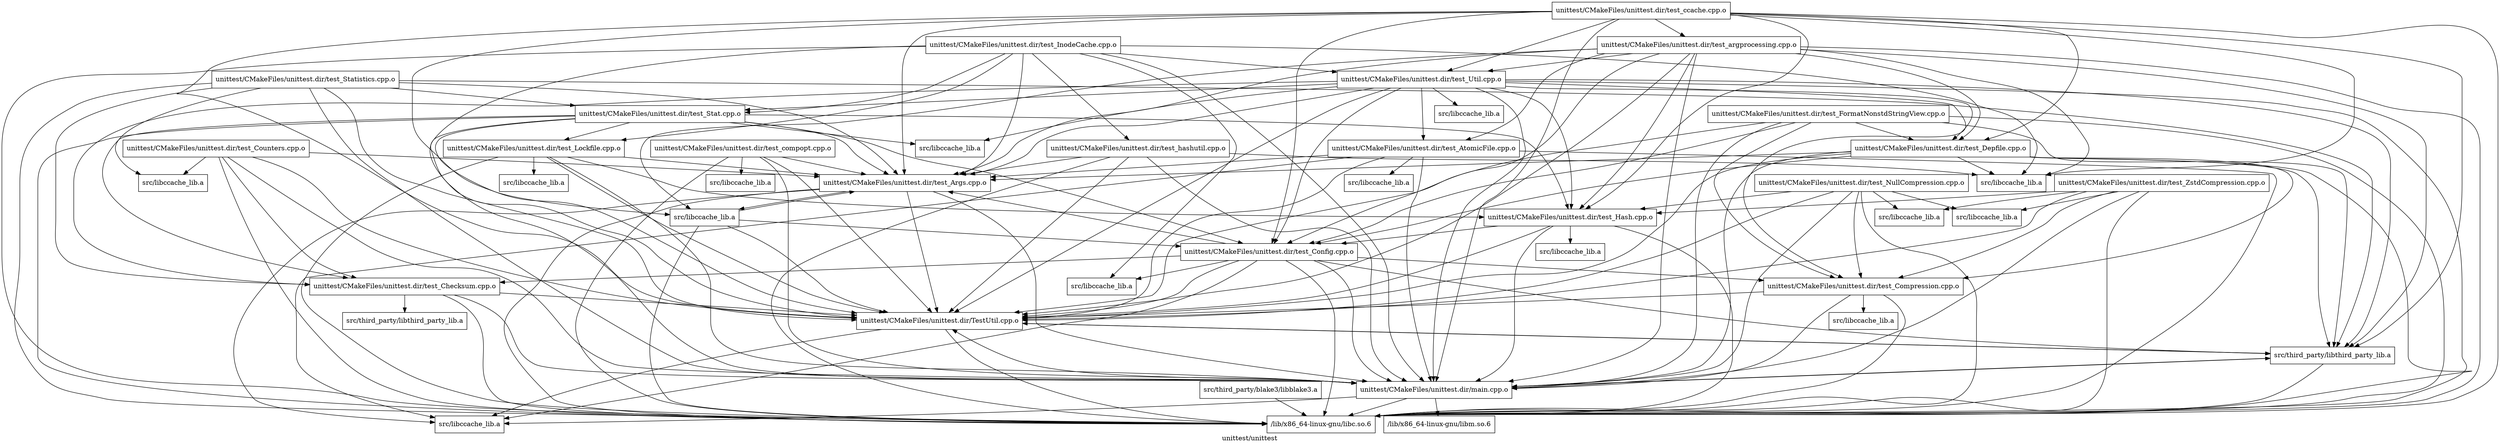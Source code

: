 digraph "unittest/unittest" {
	label="unittest/unittest";

	Node0x5611bdbbe508 [shape=record,shape=record,label="{unittest/CMakeFiles/unittest.dir/TestUtil.cpp.o}"];
	Node0x5611bdbbe508 -> Node0x5611bdbbd668;
	Node0x5611bdbbe508 -> Node0x5611bdbbde20;
	Node0x5611bdbbe508 -> Node0x5611bdbbc968;
	Node0x5611bdbbd668 [shape=record,shape=record,label="{/lib/x86_64-linux-gnu/libc.so.6}"];
	Node0x5611bdbbde20 [shape=record,shape=record,label="{src/libccache_lib.a}"];
	Node0x5611bdbbc968 [shape=record,shape=record,label="{src/third_party/libthird_party_lib.a}"];
	Node0x5611bdbbc968 -> Node0x5611bdbbe508;
	Node0x5611bdbbc968 -> Node0x5611bdbbd598;
	Node0x5611bdbbc968 -> Node0x5611bdbbd668;
	Node0x5611bdbbd598 [shape=record,shape=record,label="{unittest/CMakeFiles/unittest.dir/main.cpp.o}"];
	Node0x5611bdbbd598 -> Node0x5611bdbbe508;
	Node0x5611bdbbd598 -> Node0x5611bdbbf548;
	Node0x5611bdbbd598 -> Node0x5611bdbbd668;
	Node0x5611bdbbd598 -> Node0x5611bdbbde20;
	Node0x5611bdbbd598 -> Node0x5611bdbbc968;
	Node0x5611bdbbf548 [shape=record,shape=record,label="{/lib/x86_64-linux-gnu/libm.so.6}"];
	Node0x5611bdbbda10 [shape=record,shape=record,label="{unittest/CMakeFiles/unittest.dir/test_Args.cpp.o}"];
	Node0x5611bdbbda10 -> Node0x5611bdbbe508;
	Node0x5611bdbbda10 -> Node0x5611bdbbd598;
	Node0x5611bdbbda10 -> Node0x5611bdbbe4a0;
	Node0x5611bdbbda10 -> Node0x5611bdbbd668;
	Node0x5611bdbbda10 -> Node0x5611bdbbde20;
	Node0x5611bdbbe4a0 [shape=record,shape=record,label="{src/libccache_lib.a}"];
	Node0x5611bdbbe4a0 -> Node0x5611bdbbe508;
	Node0x5611bdbbe4a0 -> Node0x5611bdbbda10;
	Node0x5611bdbbe4a0 -> Node0x5611bdbbeab8;
	Node0x5611bdbbe4a0 -> Node0x5611bdbbd668;
	Node0x5611bdbbc9d0 [shape=record,shape=record,label="{unittest/CMakeFiles/unittest.dir/test_AtomicFile.cpp.o}"];
	Node0x5611bdbbc9d0 -> Node0x5611bdbbe508;
	Node0x5611bdbbc9d0 -> Node0x5611bdbbd598;
	Node0x5611bdbbc9d0 -> Node0x5611bdbbda10;
	Node0x5611bdbbc9d0 -> Node0x5611bdbbee60;
	Node0x5611bdbbc9d0 -> Node0x5611bdbbd668;
	Node0x5611bdbbc9d0 -> Node0x5611bdbbde20;
	Node0x5611bdbbee60 [shape=record,shape=record,label="{src/libccache_lib.a}"];
	Node0x5611bdbbf270 [shape=record,shape=record,label="{unittest/CMakeFiles/unittest.dir/test_Checksum.cpp.o}"];
	Node0x5611bdbbf270 -> Node0x5611bdbbe508;
	Node0x5611bdbbf270 -> Node0x5611bdbbd598;
	Node0x5611bdbbf270 -> Node0x5611bdbbd668;
	Node0x5611bdbbf270 -> Node0x5611bdbbdf58;
	Node0x5611bdbbdf58 [shape=record,shape=record,label="{src/third_party/libthird_party_lib.a}"];
	Node0x5611bdbbf5b0 [shape=record,shape=record,label="{unittest/CMakeFiles/unittest.dir/test_Compression.cpp.o}"];
	Node0x5611bdbbf5b0 -> Node0x5611bdbbe508;
	Node0x5611bdbbf5b0 -> Node0x5611bdbbd598;
	Node0x5611bdbbf5b0 -> Node0x5611bdbbcd78;
	Node0x5611bdbbf5b0 -> Node0x5611bdbbd668;
	Node0x5611bdbbcd78 [shape=record,shape=record,label="{src/libccache_lib.a}"];
	Node0x5611bdbbeab8 [shape=record,shape=record,label="{unittest/CMakeFiles/unittest.dir/test_Config.cpp.o}"];
	Node0x5611bdbbeab8 -> Node0x5611bdbbe508;
	Node0x5611bdbbeab8 -> Node0x5611bdbbd598;
	Node0x5611bdbbeab8 -> Node0x5611bdbbda10;
	Node0x5611bdbbeab8 -> Node0x5611bdbbf270;
	Node0x5611bdbbeab8 -> Node0x5611bdbbf5b0;
	Node0x5611bdbbeab8 -> Node0x5611bdbbe438;
	Node0x5611bdbbeab8 -> Node0x5611bdbbd668;
	Node0x5611bdbbeab8 -> Node0x5611bdbbde20;
	Node0x5611bdbbeab8 -> Node0x5611bdbbc968;
	Node0x5611bdbbe438 [shape=record,shape=record,label="{src/libccache_lib.a}"];
	Node0x5611bdbbd328 [shape=record,shape=record,label="{unittest/CMakeFiles/unittest.dir/test_Counters.cpp.o}"];
	Node0x5611bdbbd328 -> Node0x5611bdbbe508;
	Node0x5611bdbbd328 -> Node0x5611bdbbd598;
	Node0x5611bdbbd328 -> Node0x5611bdbbda10;
	Node0x5611bdbbd328 -> Node0x5611bdbbf270;
	Node0x5611bdbbd328 -> Node0x5611bdbbd668;
	Node0x5611bdbbd328 -> Node0x5611bdbbde88;
	Node0x5611bdbbde88 [shape=record,shape=record,label="{src/libccache_lib.a}"];
	Node0x5611bdbbea50 [shape=record,shape=record,label="{unittest/CMakeFiles/unittest.dir/test_Depfile.cpp.o}"];
	Node0x5611bdbbea50 -> Node0x5611bdbbe508;
	Node0x5611bdbbea50 -> Node0x5611bdbbd598;
	Node0x5611bdbbea50 -> Node0x5611bdbbda10;
	Node0x5611bdbbea50 -> Node0x5611bdbbf5b0;
	Node0x5611bdbbea50 -> Node0x5611bdbbeab8;
	Node0x5611bdbbea50 -> Node0x5611bdbbd668;
	Node0x5611bdbbea50 -> Node0x5611bdbbe5d8;
	Node0x5611bdbbea50 -> Node0x5611bdbbc968;
	Node0x5611bdbbe5d8 [shape=record,shape=record,label="{src/libccache_lib.a}"];
	Node0x5611bdbbdbb0 [shape=record,shape=record,label="{unittest/CMakeFiles/unittest.dir/test_FormatNonstdStringView.cpp.o}"];
	Node0x5611bdbbdbb0 -> Node0x5611bdbbe508;
	Node0x5611bdbbdbb0 -> Node0x5611bdbbd598;
	Node0x5611bdbbdbb0 -> Node0x5611bdbbf5b0;
	Node0x5611bdbbdbb0 -> Node0x5611bdbbeab8;
	Node0x5611bdbbdbb0 -> Node0x5611bdbbea50;
	Node0x5611bdbbdbb0 -> Node0x5611bdbbd668;
	Node0x5611bdbbdbb0 -> Node0x5611bdbbc968;
	Node0x5611bdbbd808 [shape=record,shape=record,label="{unittest/CMakeFiles/unittest.dir/test_Hash.cpp.o}"];
	Node0x5611bdbbd808 -> Node0x5611bdbbe508;
	Node0x5611bdbbd808 -> Node0x5611bdbbd598;
	Node0x5611bdbbd808 -> Node0x5611bdbbeab8;
	Node0x5611bdbbd808 -> Node0x5611bdbbd668;
	Node0x5611bdbbd808 -> Node0x5611bdbbf478;
	Node0x5611bdbbf478 [shape=record,shape=record,label="{src/libccache_lib.a}"];
	Node0x5611bdbbd0b8 [shape=record,shape=record,label="{unittest/CMakeFiles/unittest.dir/test_Lockfile.cpp.o}"];
	Node0x5611bdbbd0b8 -> Node0x5611bdbbe508;
	Node0x5611bdbbd0b8 -> Node0x5611bdbbd598;
	Node0x5611bdbbd0b8 -> Node0x5611bdbbda10;
	Node0x5611bdbbd0b8 -> Node0x5611bdbbd808;
	Node0x5611bdbbd0b8 -> Node0x5611bdbbd668;
	Node0x5611bdbbd0b8 -> Node0x5611bdbbeb88;
	Node0x5611bdbbeb88 [shape=record,shape=record,label="{src/libccache_lib.a}"];
	Node0x5611bdbbf3a8 [shape=record,shape=record,label="{unittest/CMakeFiles/unittest.dir/test_NullCompression.cpp.o}"];
	Node0x5611bdbbf3a8 -> Node0x5611bdbbe508;
	Node0x5611bdbbf3a8 -> Node0x5611bdbbd598;
	Node0x5611bdbbf3a8 -> Node0x5611bdbbf5b0;
	Node0x5611bdbbf3a8 -> Node0x5611bdbbd808;
	Node0x5611bdbbf3a8 -> Node0x5611bdbbd870;
	Node0x5611bdbbf3a8 -> Node0x5611bdbbd668;
	Node0x5611bdbbf3a8 -> Node0x5611bdbbd3f8;
	Node0x5611bdbbd870 [shape=record,shape=record,label="{src/libccache_lib.a}"];
	Node0x5611bdbbd3f8 [shape=record,shape=record,label="{src/libccache_lib.a}"];
	Node0x5611bdbbf1a0 [shape=record,shape=record,label="{unittest/CMakeFiles/unittest.dir/test_Stat.cpp.o}"];
	Node0x5611bdbbf1a0 -> Node0x5611bdbbe508;
	Node0x5611bdbbf1a0 -> Node0x5611bdbbd598;
	Node0x5611bdbbf1a0 -> Node0x5611bdbbda10;
	Node0x5611bdbbf1a0 -> Node0x5611bdbbf270;
	Node0x5611bdbbf1a0 -> Node0x5611bdbbeab8;
	Node0x5611bdbbf1a0 -> Node0x5611bdbbd808;
	Node0x5611bdbbf1a0 -> Node0x5611bdbbd0b8;
	Node0x5611bdbbf1a0 -> Node0x5611bdbbd668;
	Node0x5611bdbbf1a0 -> Node0x5611bdbbe710;
	Node0x5611bdbbe710 [shape=record,shape=record,label="{src/libccache_lib.a}"];
	Node0x5611bdbbe160 [shape=record,shape=record,label="{unittest/CMakeFiles/unittest.dir/test_Statistics.cpp.o}"];
	Node0x5611bdbbe160 -> Node0x5611bdbbe508;
	Node0x5611bdbbe160 -> Node0x5611bdbbd598;
	Node0x5611bdbbe160 -> Node0x5611bdbbda10;
	Node0x5611bdbbe160 -> Node0x5611bdbbf270;
	Node0x5611bdbbe160 -> Node0x5611bdbbf1a0;
	Node0x5611bdbbe160 -> Node0x5611bdbbd668;
	Node0x5611bdbbe160 -> Node0x5611bdbbde88;
	Node0x5611bdbbe160 -> Node0x5611bdbbc968;
	Node0x5611bdbbdae0 [shape=record,shape=record,label="{unittest/CMakeFiles/unittest.dir/test_Util.cpp.o}"];
	Node0x5611bdbbdae0 -> Node0x5611bdbbe508;
	Node0x5611bdbbdae0 -> Node0x5611bdbbd598;
	Node0x5611bdbbdae0 -> Node0x5611bdbbda10;
	Node0x5611bdbbdae0 -> Node0x5611bdbbc9d0;
	Node0x5611bdbbdae0 -> Node0x5611bdbbf270;
	Node0x5611bdbbdae0 -> Node0x5611bdbbf5b0;
	Node0x5611bdbbdae0 -> Node0x5611bdbbeab8;
	Node0x5611bdbbdae0 -> Node0x5611bdbbea50;
	Node0x5611bdbbdae0 -> Node0x5611bdbbd808;
	Node0x5611bdbbdae0 -> Node0x5611bdbbf1a0;
	Node0x5611bdbbdae0 -> Node0x5611bdbbf6e8;
	Node0x5611bdbbdae0 -> Node0x5611bdbbd668;
	Node0x5611bdbbdae0 -> Node0x5611bdbbe710;
	Node0x5611bdbbdae0 -> Node0x5611bdbbc968;
	Node0x5611bdbbf6e8 [shape=record,shape=record,label="{src/libccache_lib.a}"];
	Node0x5611bdbbd120 [shape=record,shape=record,label="{unittest/CMakeFiles/unittest.dir/test_ZstdCompression.cpp.o}"];
	Node0x5611bdbbd120 -> Node0x5611bdbbe508;
	Node0x5611bdbbd120 -> Node0x5611bdbbd598;
	Node0x5611bdbbd120 -> Node0x5611bdbbf5b0;
	Node0x5611bdbbd120 -> Node0x5611bdbbd808;
	Node0x5611bdbbd120 -> Node0x5611bdbbd870;
	Node0x5611bdbbd120 -> Node0x5611bdbbd668;
	Node0x5611bdbbd120 -> Node0x5611bdbbd3f8;
	Node0x5611bdbbc628 [shape=record,shape=record,label="{unittest/CMakeFiles/unittest.dir/test_argprocessing.cpp.o}"];
	Node0x5611bdbbc628 -> Node0x5611bdbbe508;
	Node0x5611bdbbc628 -> Node0x5611bdbbd598;
	Node0x5611bdbbc628 -> Node0x5611bdbbda10;
	Node0x5611bdbbc628 -> Node0x5611bdbbc9d0;
	Node0x5611bdbbc628 -> Node0x5611bdbbeab8;
	Node0x5611bdbbc628 -> Node0x5611bdbbea50;
	Node0x5611bdbbc628 -> Node0x5611bdbbd808;
	Node0x5611bdbbc628 -> Node0x5611bdbbdae0;
	Node0x5611bdbbc628 -> Node0x5611bdbbe4a0;
	Node0x5611bdbbc628 -> Node0x5611bdbbd668;
	Node0x5611bdbbc628 -> Node0x5611bdbbe5d8;
	Node0x5611bdbbc628 -> Node0x5611bdbbc968;
	Node0x5611bdbbf138 [shape=record,shape=record,label="{unittest/CMakeFiles/unittest.dir/test_ccache.cpp.o}"];
	Node0x5611bdbbf138 -> Node0x5611bdbbe508;
	Node0x5611bdbbf138 -> Node0x5611bdbbd598;
	Node0x5611bdbbf138 -> Node0x5611bdbbda10;
	Node0x5611bdbbf138 -> Node0x5611bdbbeab8;
	Node0x5611bdbbf138 -> Node0x5611bdbbea50;
	Node0x5611bdbbf138 -> Node0x5611bdbbd808;
	Node0x5611bdbbf138 -> Node0x5611bdbbdae0;
	Node0x5611bdbbf138 -> Node0x5611bdbbc628;
	Node0x5611bdbbf138 -> Node0x5611bdbbe4a0;
	Node0x5611bdbbf138 -> Node0x5611bdbbd668;
	Node0x5611bdbbf138 -> Node0x5611bdbbe5d8;
	Node0x5611bdbbf138 -> Node0x5611bdbbc968;
	Node0x5611bdbbebf0 [shape=record,shape=record,label="{unittest/CMakeFiles/unittest.dir/test_compopt.cpp.o}"];
	Node0x5611bdbbebf0 -> Node0x5611bdbbe508;
	Node0x5611bdbbebf0 -> Node0x5611bdbbd598;
	Node0x5611bdbbebf0 -> Node0x5611bdbbda10;
	Node0x5611bdbbebf0 -> Node0x5611bdbbd668;
	Node0x5611bdbbebf0 -> Node0x5611bdbbe368;
	Node0x5611bdbbe368 [shape=record,shape=record,label="{src/libccache_lib.a}"];
	Node0x5611bdbbf4e0 [shape=record,shape=record,label="{unittest/CMakeFiles/unittest.dir/test_hashutil.cpp.o}"];
	Node0x5611bdbbf4e0 -> Node0x5611bdbbe508;
	Node0x5611bdbbf4e0 -> Node0x5611bdbbd598;
	Node0x5611bdbbf4e0 -> Node0x5611bdbbda10;
	Node0x5611bdbbf4e0 -> Node0x5611bdbbd668;
	Node0x5611bdbbf4e0 -> Node0x5611bdbbe5d8;
	Node0x5611bdbbcaa0 [shape=record,shape=record,label="{unittest/CMakeFiles/unittest.dir/test_InodeCache.cpp.o}"];
	Node0x5611bdbbcaa0 -> Node0x5611bdbbe508;
	Node0x5611bdbbcaa0 -> Node0x5611bdbbd598;
	Node0x5611bdbbcaa0 -> Node0x5611bdbbda10;
	Node0x5611bdbbcaa0 -> Node0x5611bdbbd0b8;
	Node0x5611bdbbcaa0 -> Node0x5611bdbbf1a0;
	Node0x5611bdbbcaa0 -> Node0x5611bdbbdae0;
	Node0x5611bdbbcaa0 -> Node0x5611bdbbf4e0;
	Node0x5611bdbbcaa0 -> Node0x5611bdbbe438;
	Node0x5611bdbbcaa0 -> Node0x5611bdbbd668;
	Node0x5611bdbbcaa0 -> Node0x5611bdbbe5d8;
	Node0x5611bdbbe640 [shape=record,shape=record,label="{src/third_party/blake3/libblake3.a}"];
	Node0x5611bdbbe640 -> Node0x5611bdbbd668;
}

